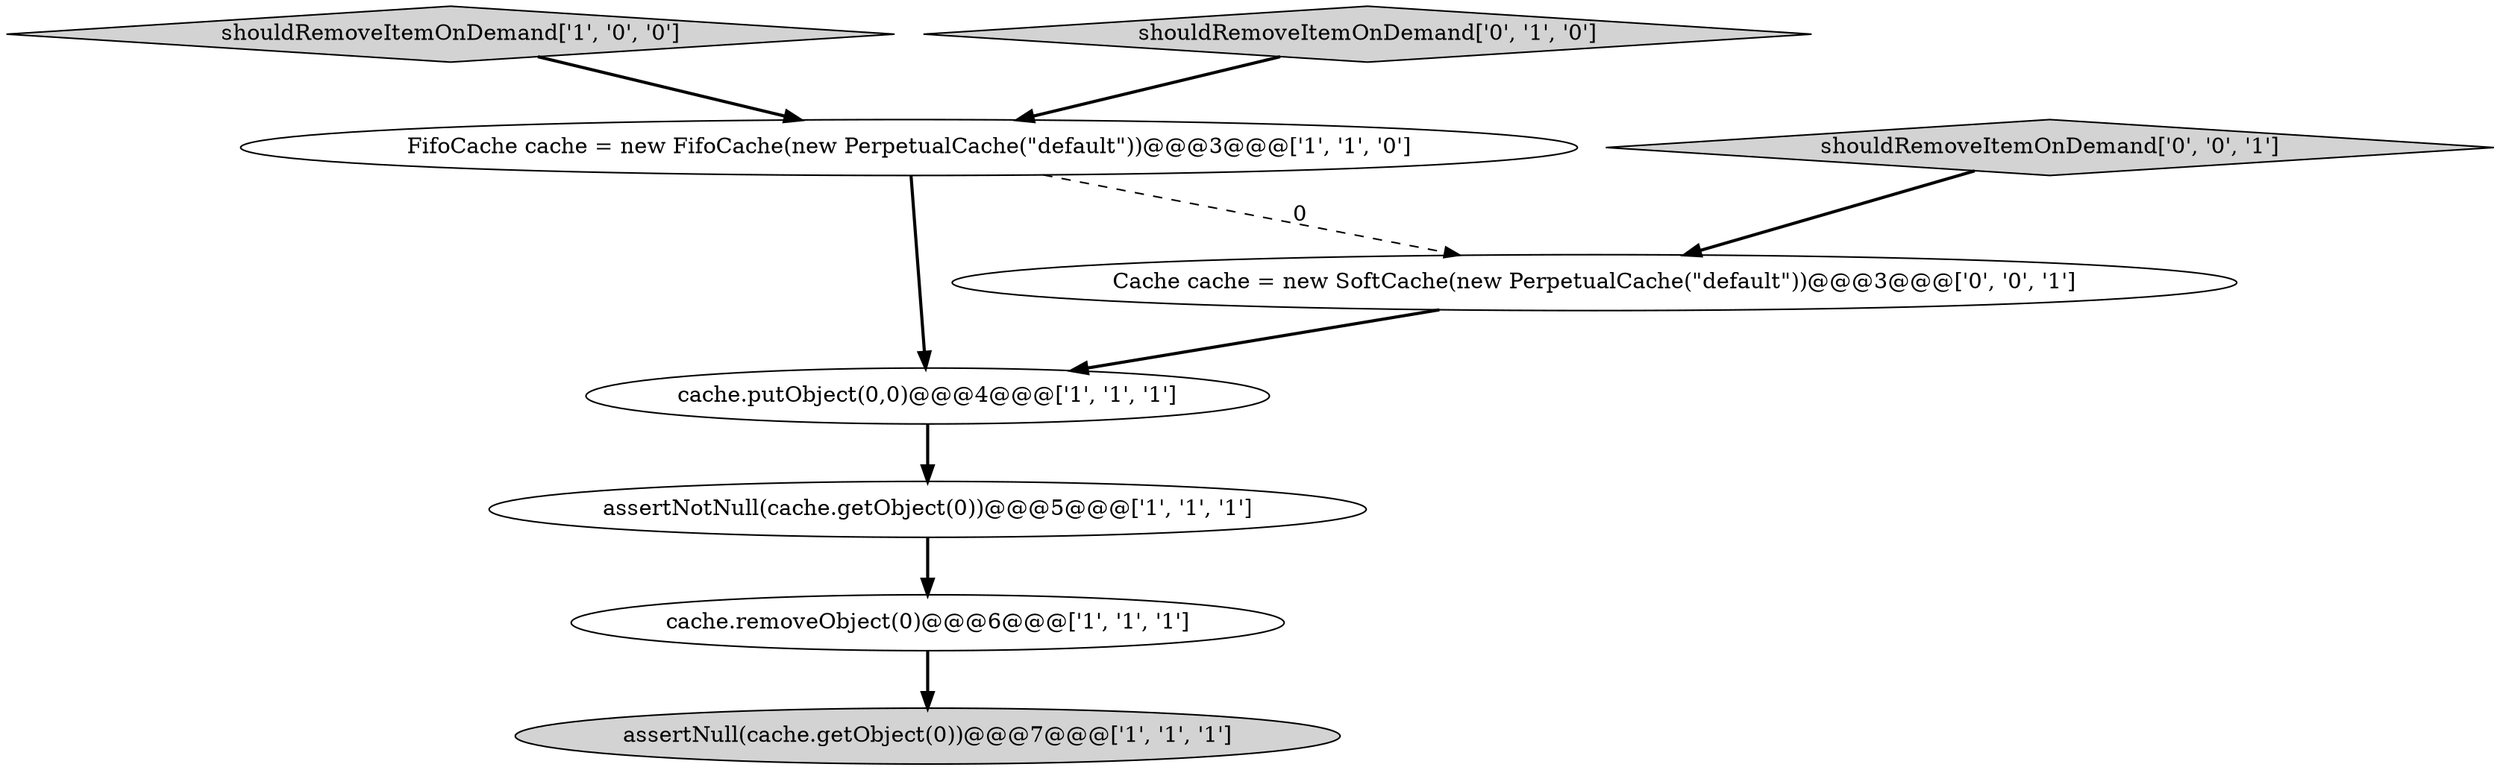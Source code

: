 digraph {
3 [style = filled, label = "shouldRemoveItemOnDemand['1', '0', '0']", fillcolor = lightgray, shape = diamond image = "AAA0AAABBB1BBB"];
0 [style = filled, label = "cache.putObject(0,0)@@@4@@@['1', '1', '1']", fillcolor = white, shape = ellipse image = "AAA0AAABBB1BBB"];
1 [style = filled, label = "assertNotNull(cache.getObject(0))@@@5@@@['1', '1', '1']", fillcolor = white, shape = ellipse image = "AAA0AAABBB1BBB"];
2 [style = filled, label = "cache.removeObject(0)@@@6@@@['1', '1', '1']", fillcolor = white, shape = ellipse image = "AAA0AAABBB1BBB"];
6 [style = filled, label = "shouldRemoveItemOnDemand['0', '1', '0']", fillcolor = lightgray, shape = diamond image = "AAA0AAABBB2BBB"];
4 [style = filled, label = "assertNull(cache.getObject(0))@@@7@@@['1', '1', '1']", fillcolor = lightgray, shape = ellipse image = "AAA0AAABBB1BBB"];
7 [style = filled, label = "Cache cache = new SoftCache(new PerpetualCache(\"default\"))@@@3@@@['0', '0', '1']", fillcolor = white, shape = ellipse image = "AAA0AAABBB3BBB"];
8 [style = filled, label = "shouldRemoveItemOnDemand['0', '0', '1']", fillcolor = lightgray, shape = diamond image = "AAA0AAABBB3BBB"];
5 [style = filled, label = "FifoCache cache = new FifoCache(new PerpetualCache(\"default\"))@@@3@@@['1', '1', '0']", fillcolor = white, shape = ellipse image = "AAA0AAABBB1BBB"];
6->5 [style = bold, label=""];
1->2 [style = bold, label=""];
3->5 [style = bold, label=""];
7->0 [style = bold, label=""];
5->7 [style = dashed, label="0"];
5->0 [style = bold, label=""];
2->4 [style = bold, label=""];
0->1 [style = bold, label=""];
8->7 [style = bold, label=""];
}
